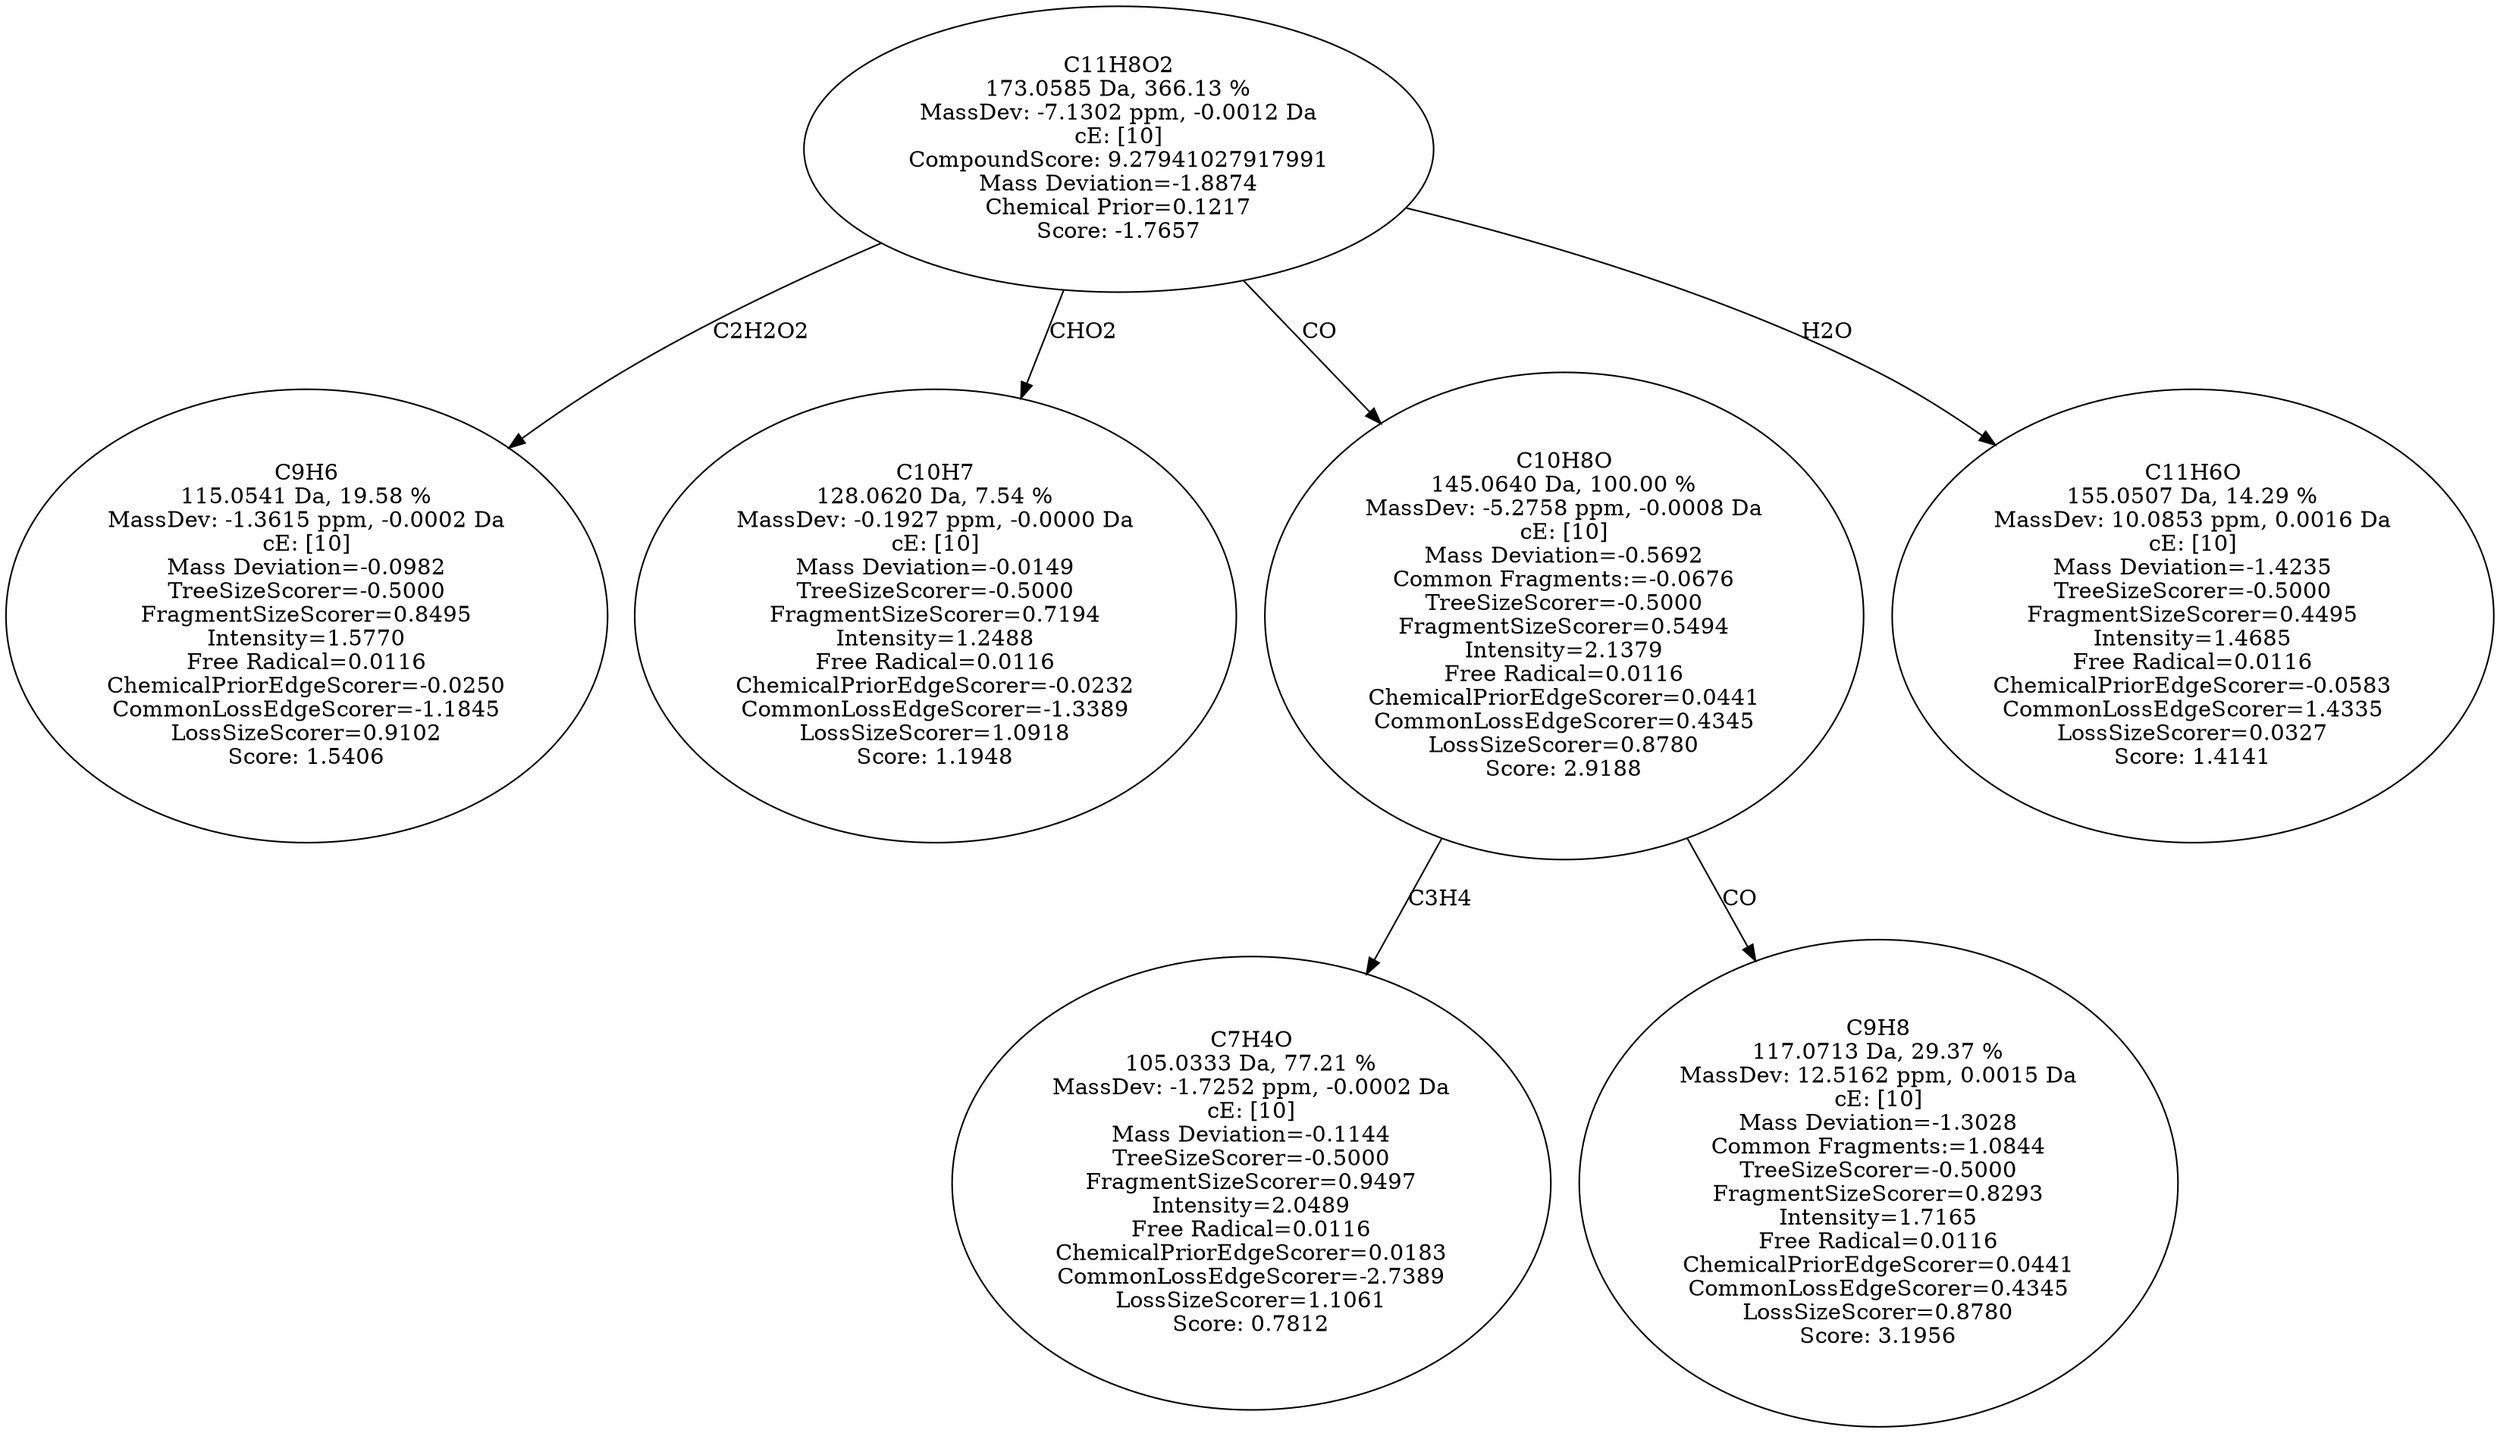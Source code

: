 strict digraph {
v1 [label="C9H6\n115.0541 Da, 19.58 %\nMassDev: -1.3615 ppm, -0.0002 Da\ncE: [10]\nMass Deviation=-0.0982\nTreeSizeScorer=-0.5000\nFragmentSizeScorer=0.8495\nIntensity=1.5770\nFree Radical=0.0116\nChemicalPriorEdgeScorer=-0.0250\nCommonLossEdgeScorer=-1.1845\nLossSizeScorer=0.9102\nScore: 1.5406"];
v2 [label="C10H7\n128.0620 Da, 7.54 %\nMassDev: -0.1927 ppm, -0.0000 Da\ncE: [10]\nMass Deviation=-0.0149\nTreeSizeScorer=-0.5000\nFragmentSizeScorer=0.7194\nIntensity=1.2488\nFree Radical=0.0116\nChemicalPriorEdgeScorer=-0.0232\nCommonLossEdgeScorer=-1.3389\nLossSizeScorer=1.0918\nScore: 1.1948"];
v3 [label="C7H4O\n105.0333 Da, 77.21 %\nMassDev: -1.7252 ppm, -0.0002 Da\ncE: [10]\nMass Deviation=-0.1144\nTreeSizeScorer=-0.5000\nFragmentSizeScorer=0.9497\nIntensity=2.0489\nFree Radical=0.0116\nChemicalPriorEdgeScorer=0.0183\nCommonLossEdgeScorer=-2.7389\nLossSizeScorer=1.1061\nScore: 0.7812"];
v4 [label="C9H8\n117.0713 Da, 29.37 %\nMassDev: 12.5162 ppm, 0.0015 Da\ncE: [10]\nMass Deviation=-1.3028\nCommon Fragments:=1.0844\nTreeSizeScorer=-0.5000\nFragmentSizeScorer=0.8293\nIntensity=1.7165\nFree Radical=0.0116\nChemicalPriorEdgeScorer=0.0441\nCommonLossEdgeScorer=0.4345\nLossSizeScorer=0.8780\nScore: 3.1956"];
v5 [label="C10H8O\n145.0640 Da, 100.00 %\nMassDev: -5.2758 ppm, -0.0008 Da\ncE: [10]\nMass Deviation=-0.5692\nCommon Fragments:=-0.0676\nTreeSizeScorer=-0.5000\nFragmentSizeScorer=0.5494\nIntensity=2.1379\nFree Radical=0.0116\nChemicalPriorEdgeScorer=0.0441\nCommonLossEdgeScorer=0.4345\nLossSizeScorer=0.8780\nScore: 2.9188"];
v6 [label="C11H6O\n155.0507 Da, 14.29 %\nMassDev: 10.0853 ppm, 0.0016 Da\ncE: [10]\nMass Deviation=-1.4235\nTreeSizeScorer=-0.5000\nFragmentSizeScorer=0.4495\nIntensity=1.4685\nFree Radical=0.0116\nChemicalPriorEdgeScorer=-0.0583\nCommonLossEdgeScorer=1.4335\nLossSizeScorer=0.0327\nScore: 1.4141"];
v7 [label="C11H8O2\n173.0585 Da, 366.13 %\nMassDev: -7.1302 ppm, -0.0012 Da\ncE: [10]\nCompoundScore: 9.27941027917991\nMass Deviation=-1.8874\nChemical Prior=0.1217\nScore: -1.7657"];
v7 -> v1 [label="C2H2O2"];
v7 -> v2 [label="CHO2"];
v5 -> v3 [label="C3H4"];
v5 -> v4 [label="CO"];
v7 -> v5 [label="CO"];
v7 -> v6 [label="H2O"];
}